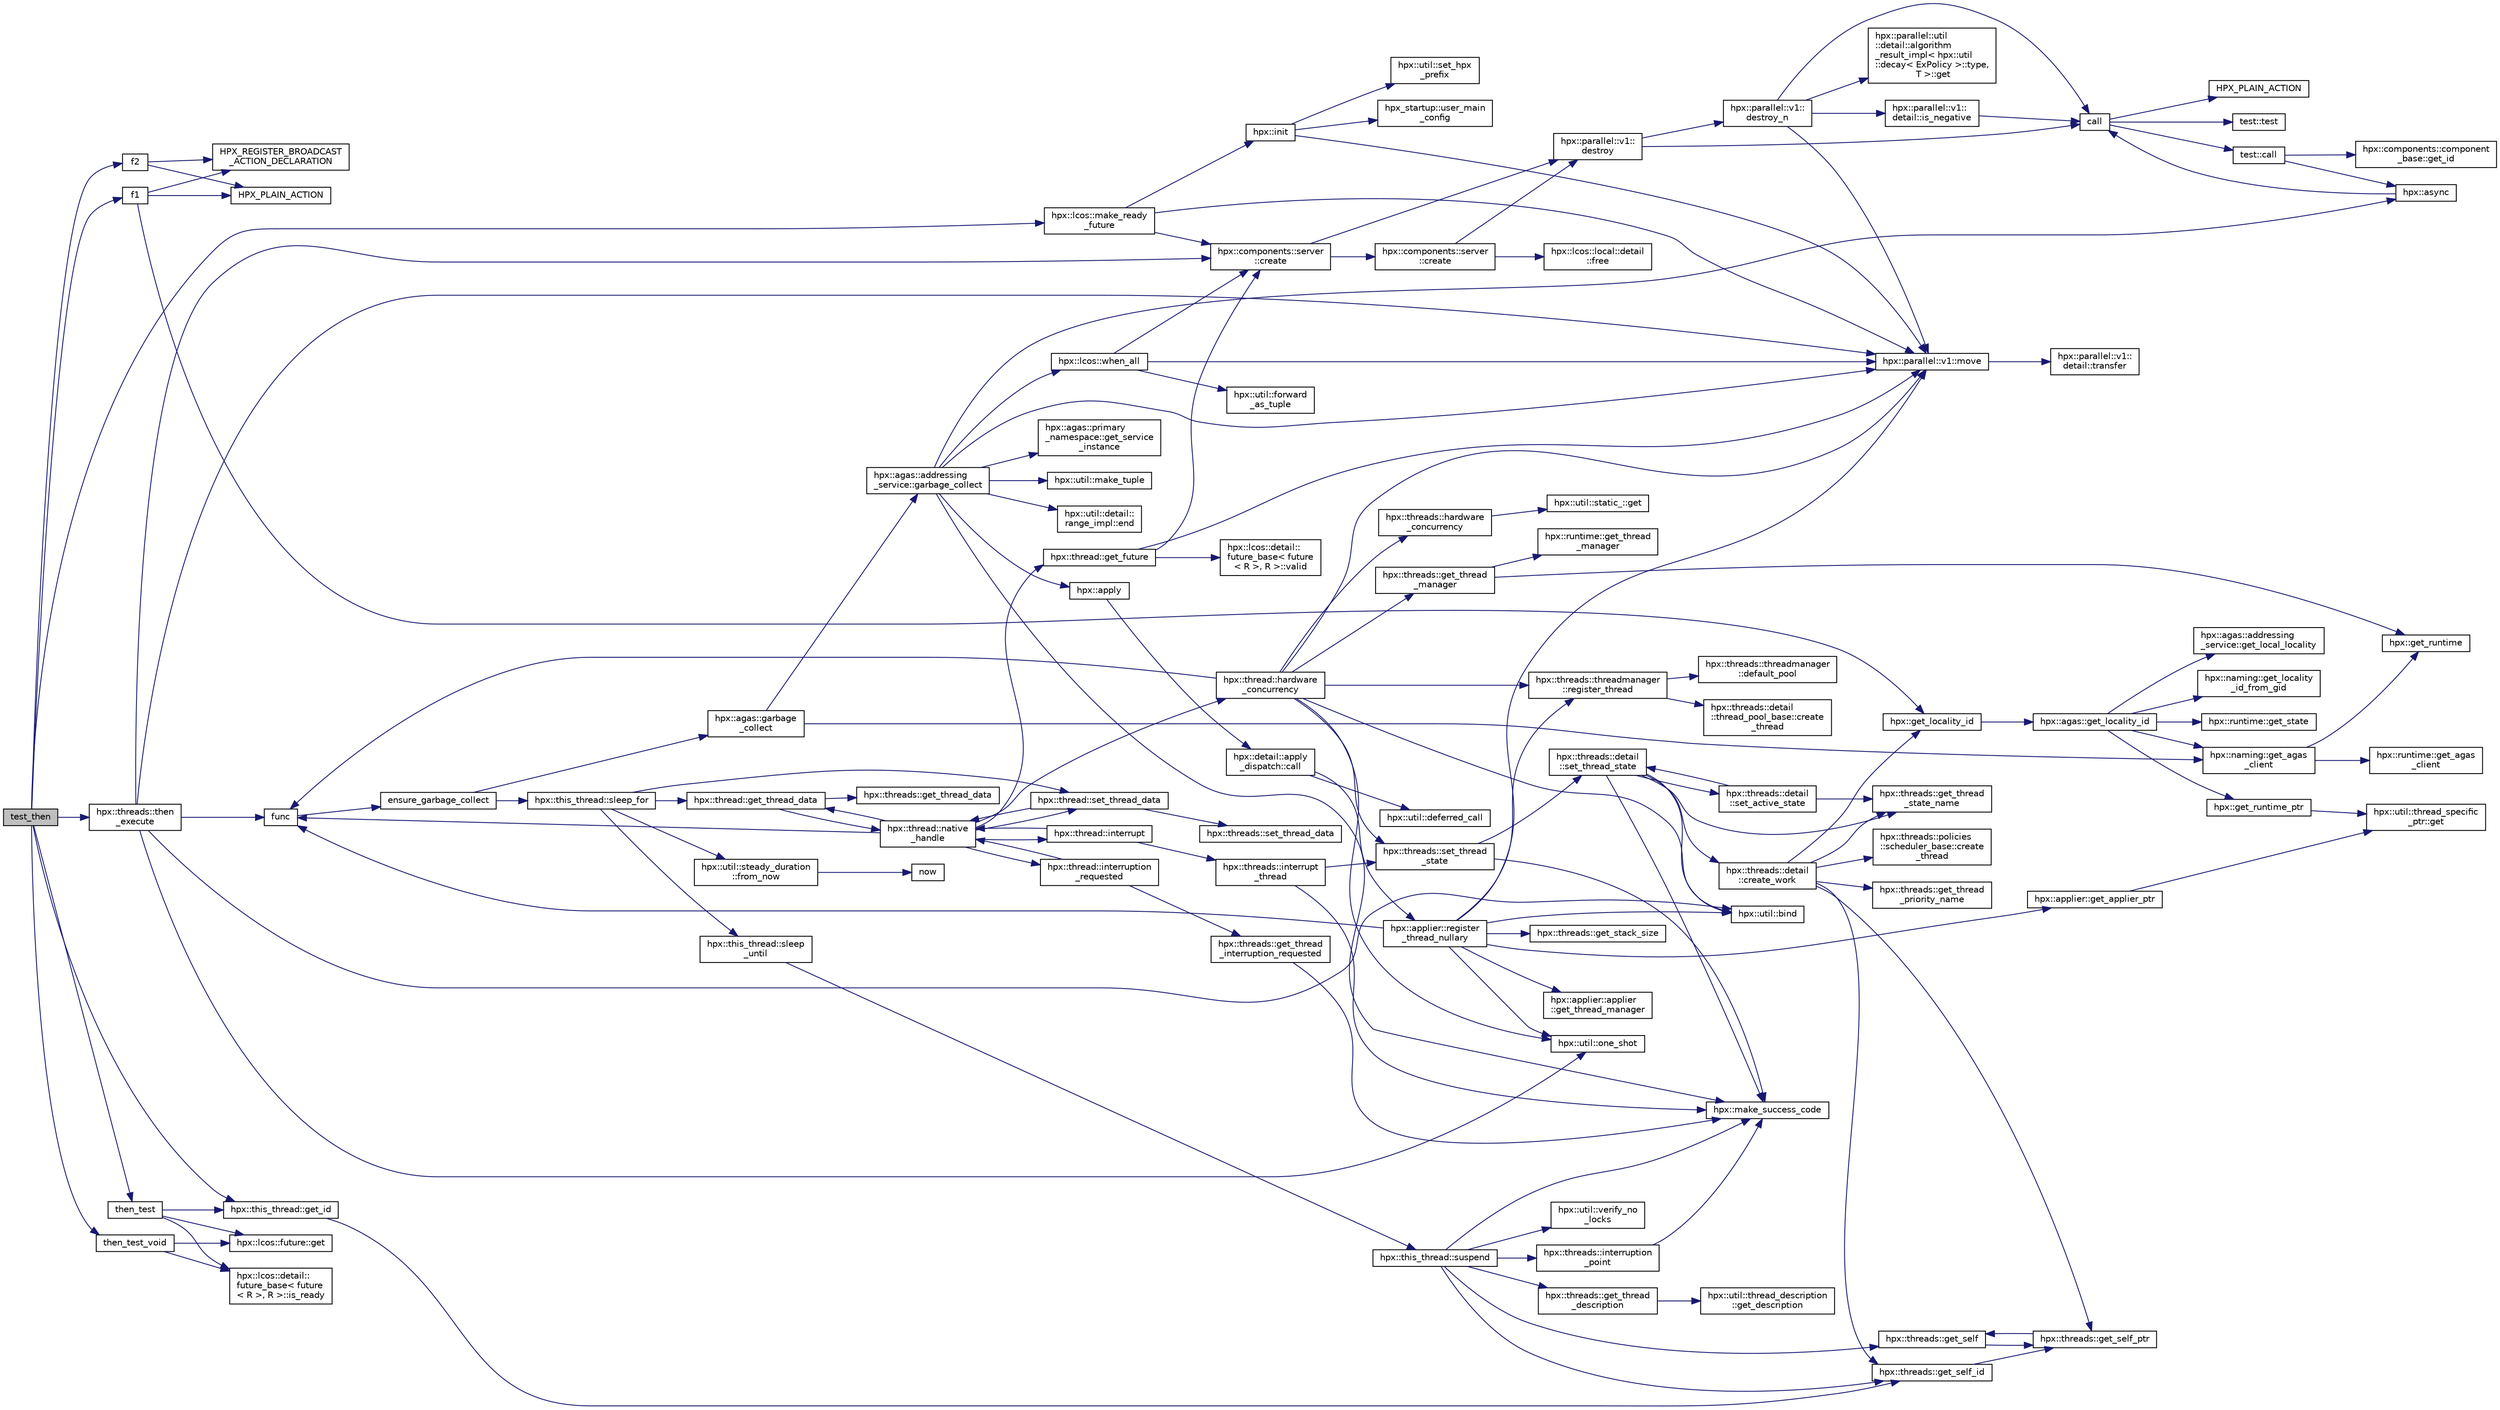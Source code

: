 digraph "test_then"
{
  edge [fontname="Helvetica",fontsize="10",labelfontname="Helvetica",labelfontsize="10"];
  node [fontname="Helvetica",fontsize="10",shape=record];
  rankdir="LR";
  Node360 [label="test_then",height=0.2,width=0.4,color="black", fillcolor="grey75", style="filled", fontcolor="black"];
  Node360 -> Node361 [color="midnightblue",fontsize="10",style="solid",fontname="Helvetica"];
  Node361 [label="f1",height=0.2,width=0.4,color="black", fillcolor="white", style="filled",URL="$d8/d8b/broadcast_8cpp.html#a1751fbd41f2529b84514a9dbd767959a"];
  Node361 -> Node362 [color="midnightblue",fontsize="10",style="solid",fontname="Helvetica"];
  Node362 [label="hpx::get_locality_id",height=0.2,width=0.4,color="black", fillcolor="white", style="filled",URL="$d8/d83/namespacehpx.html#a158d7c54a657bb364c1704033010697b",tooltip="Return the number of the locality this function is being called from. "];
  Node362 -> Node363 [color="midnightblue",fontsize="10",style="solid",fontname="Helvetica"];
  Node363 [label="hpx::agas::get_locality_id",height=0.2,width=0.4,color="black", fillcolor="white", style="filled",URL="$dc/d54/namespacehpx_1_1agas.html#a491cc2ddecdf0f1a9129900caa6a4d3e"];
  Node363 -> Node364 [color="midnightblue",fontsize="10",style="solid",fontname="Helvetica"];
  Node364 [label="hpx::get_runtime_ptr",height=0.2,width=0.4,color="black", fillcolor="white", style="filled",URL="$d8/d83/namespacehpx.html#af29daf2bb3e01b4d6495a1742b6cce64"];
  Node364 -> Node365 [color="midnightblue",fontsize="10",style="solid",fontname="Helvetica"];
  Node365 [label="hpx::util::thread_specific\l_ptr::get",height=0.2,width=0.4,color="black", fillcolor="white", style="filled",URL="$d4/d4c/structhpx_1_1util_1_1thread__specific__ptr.html#a3b27d8520710478aa41d1f74206bdba9"];
  Node363 -> Node366 [color="midnightblue",fontsize="10",style="solid",fontname="Helvetica"];
  Node366 [label="hpx::runtime::get_state",height=0.2,width=0.4,color="black", fillcolor="white", style="filled",URL="$d0/d7b/classhpx_1_1runtime.html#ab405f80e060dac95d624520f38b0524c"];
  Node363 -> Node367 [color="midnightblue",fontsize="10",style="solid",fontname="Helvetica"];
  Node367 [label="hpx::naming::get_agas\l_client",height=0.2,width=0.4,color="black", fillcolor="white", style="filled",URL="$d4/dc9/namespacehpx_1_1naming.html#a0408fffd5d34b620712a801b0ae3b032"];
  Node367 -> Node368 [color="midnightblue",fontsize="10",style="solid",fontname="Helvetica"];
  Node368 [label="hpx::get_runtime",height=0.2,width=0.4,color="black", fillcolor="white", style="filled",URL="$d8/d83/namespacehpx.html#aef902cc6c7dd3b9fbadf34d1e850a070"];
  Node367 -> Node369 [color="midnightblue",fontsize="10",style="solid",fontname="Helvetica"];
  Node369 [label="hpx::runtime::get_agas\l_client",height=0.2,width=0.4,color="black", fillcolor="white", style="filled",URL="$d0/d7b/classhpx_1_1runtime.html#aeb5dddd30d6b9861669af8ad44d1a96a"];
  Node363 -> Node370 [color="midnightblue",fontsize="10",style="solid",fontname="Helvetica"];
  Node370 [label="hpx::agas::addressing\l_service::get_local_locality",height=0.2,width=0.4,color="black", fillcolor="white", style="filled",URL="$db/d58/structhpx_1_1agas_1_1addressing__service.html#ab52c19a37c2a7a006c6c15f90ad0539c"];
  Node363 -> Node371 [color="midnightblue",fontsize="10",style="solid",fontname="Helvetica"];
  Node371 [label="hpx::naming::get_locality\l_id_from_gid",height=0.2,width=0.4,color="black", fillcolor="white", style="filled",URL="$d4/dc9/namespacehpx_1_1naming.html#a7fd43037784560bd04fda9b49e33529f"];
  Node361 -> Node372 [color="midnightblue",fontsize="10",style="solid",fontname="Helvetica"];
  Node372 [label="HPX_PLAIN_ACTION",height=0.2,width=0.4,color="black", fillcolor="white", style="filled",URL="$d8/d8b/broadcast_8cpp.html#a19685a0394ce6a99351f7a679f6eeefc"];
  Node361 -> Node373 [color="midnightblue",fontsize="10",style="solid",fontname="Helvetica"];
  Node373 [label="HPX_REGISTER_BROADCAST\l_ACTION_DECLARATION",height=0.2,width=0.4,color="black", fillcolor="white", style="filled",URL="$d7/d38/addressing__service_8cpp.html#a573d764d9cb34eec46a4bdffcf07875f"];
  Node360 -> Node374 [color="midnightblue",fontsize="10",style="solid",fontname="Helvetica"];
  Node374 [label="hpx::lcos::make_ready\l_future",height=0.2,width=0.4,color="black", fillcolor="white", style="filled",URL="$d2/dc9/namespacehpx_1_1lcos.html#a42997564ddfde91d475b8a2cea8f53e4"];
  Node374 -> Node375 [color="midnightblue",fontsize="10",style="solid",fontname="Helvetica"];
  Node375 [label="hpx::init",height=0.2,width=0.4,color="black", fillcolor="white", style="filled",URL="$d8/d83/namespacehpx.html#a3c694ea960b47c56b33351ba16e3d76b",tooltip="Main entry point for launching the HPX runtime system. "];
  Node375 -> Node376 [color="midnightblue",fontsize="10",style="solid",fontname="Helvetica"];
  Node376 [label="hpx::util::set_hpx\l_prefix",height=0.2,width=0.4,color="black", fillcolor="white", style="filled",URL="$df/dad/namespacehpx_1_1util.html#ae40a23c1ba0a48d9304dcf717a95793e"];
  Node375 -> Node377 [color="midnightblue",fontsize="10",style="solid",fontname="Helvetica"];
  Node377 [label="hpx_startup::user_main\l_config",height=0.2,width=0.4,color="black", fillcolor="white", style="filled",URL="$d3/dd2/namespacehpx__startup.html#aaac571d88bd3912a4225a23eb3261637"];
  Node375 -> Node378 [color="midnightblue",fontsize="10",style="solid",fontname="Helvetica"];
  Node378 [label="hpx::parallel::v1::move",height=0.2,width=0.4,color="black", fillcolor="white", style="filled",URL="$db/db9/namespacehpx_1_1parallel_1_1v1.html#aa7c4ede081ce786c9d1eb1adff495cfc"];
  Node378 -> Node379 [color="midnightblue",fontsize="10",style="solid",fontname="Helvetica"];
  Node379 [label="hpx::parallel::v1::\ldetail::transfer",height=0.2,width=0.4,color="black", fillcolor="white", style="filled",URL="$d2/ddd/namespacehpx_1_1parallel_1_1v1_1_1detail.html#ab1b56a05e1885ca7cc7ffa1804dd2f3c"];
  Node374 -> Node380 [color="midnightblue",fontsize="10",style="solid",fontname="Helvetica"];
  Node380 [label="hpx::components::server\l::create",height=0.2,width=0.4,color="black", fillcolor="white", style="filled",URL="$d2/da2/namespacehpx_1_1components_1_1server.html#ac776c89f3d68ceb910e8cee9fa937ab4",tooltip="Create arrays of components using their default constructor. "];
  Node380 -> Node381 [color="midnightblue",fontsize="10",style="solid",fontname="Helvetica"];
  Node381 [label="hpx::components::server\l::create",height=0.2,width=0.4,color="black", fillcolor="white", style="filled",URL="$d2/da2/namespacehpx_1_1components_1_1server.html#a77d26de181c97b444565e230577981bd"];
  Node381 -> Node382 [color="midnightblue",fontsize="10",style="solid",fontname="Helvetica"];
  Node382 [label="hpx::lcos::local::detail\l::free",height=0.2,width=0.4,color="black", fillcolor="white", style="filled",URL="$d4/dcb/namespacehpx_1_1lcos_1_1local_1_1detail.html#a55a940f019734e9bb045dc123cd80e48"];
  Node381 -> Node383 [color="midnightblue",fontsize="10",style="solid",fontname="Helvetica"];
  Node383 [label="hpx::parallel::v1::\ldestroy",height=0.2,width=0.4,color="black", fillcolor="white", style="filled",URL="$db/db9/namespacehpx_1_1parallel_1_1v1.html#acf303558375048e8a7cc9a2c2e09477f"];
  Node383 -> Node384 [color="midnightblue",fontsize="10",style="solid",fontname="Helvetica"];
  Node384 [label="call",height=0.2,width=0.4,color="black", fillcolor="white", style="filled",URL="$d2/d67/promise__1620_8cpp.html#a58357f0b82bc761e1d0b9091ed563a70"];
  Node384 -> Node385 [color="midnightblue",fontsize="10",style="solid",fontname="Helvetica"];
  Node385 [label="test::test",height=0.2,width=0.4,color="black", fillcolor="white", style="filled",URL="$d8/d89/structtest.html#ab42d5ece712d716b04cb3f686f297a26"];
  Node384 -> Node386 [color="midnightblue",fontsize="10",style="solid",fontname="Helvetica"];
  Node386 [label="HPX_PLAIN_ACTION",height=0.2,width=0.4,color="black", fillcolor="white", style="filled",URL="$d2/d67/promise__1620_8cpp.html#ab96aab827a4b1fcaf66cfe0ba83fef23"];
  Node384 -> Node387 [color="midnightblue",fontsize="10",style="solid",fontname="Helvetica"];
  Node387 [label="test::call",height=0.2,width=0.4,color="black", fillcolor="white", style="filled",URL="$d8/d89/structtest.html#aeb29e7ed6518b9426ccf1344c52620ae"];
  Node387 -> Node388 [color="midnightblue",fontsize="10",style="solid",fontname="Helvetica"];
  Node388 [label="hpx::async",height=0.2,width=0.4,color="black", fillcolor="white", style="filled",URL="$d8/d83/namespacehpx.html#acb7d8e37b73b823956ce144f9a57eaa4"];
  Node388 -> Node384 [color="midnightblue",fontsize="10",style="solid",fontname="Helvetica"];
  Node387 -> Node389 [color="midnightblue",fontsize="10",style="solid",fontname="Helvetica"];
  Node389 [label="hpx::components::component\l_base::get_id",height=0.2,width=0.4,color="black", fillcolor="white", style="filled",URL="$d2/de6/classhpx_1_1components_1_1component__base.html#a4c8fd93514039bdf01c48d66d82b19cd"];
  Node383 -> Node390 [color="midnightblue",fontsize="10",style="solid",fontname="Helvetica"];
  Node390 [label="hpx::parallel::v1::\ldestroy_n",height=0.2,width=0.4,color="black", fillcolor="white", style="filled",URL="$db/db9/namespacehpx_1_1parallel_1_1v1.html#a71d0691132a300690163f5636bcd5bd3"];
  Node390 -> Node391 [color="midnightblue",fontsize="10",style="solid",fontname="Helvetica"];
  Node391 [label="hpx::parallel::v1::\ldetail::is_negative",height=0.2,width=0.4,color="black", fillcolor="white", style="filled",URL="$d2/ddd/namespacehpx_1_1parallel_1_1v1_1_1detail.html#adf2e40fc4b20ad0fd442ee3118a4d527"];
  Node391 -> Node384 [color="midnightblue",fontsize="10",style="solid",fontname="Helvetica"];
  Node390 -> Node392 [color="midnightblue",fontsize="10",style="solid",fontname="Helvetica"];
  Node392 [label="hpx::parallel::util\l::detail::algorithm\l_result_impl\< hpx::util\l::decay\< ExPolicy \>::type,\l T \>::get",height=0.2,width=0.4,color="black", fillcolor="white", style="filled",URL="$d2/d42/structhpx_1_1parallel_1_1util_1_1detail_1_1algorithm__result__impl.html#ab5b051e8ec74eff5e0e62fd63f5d377e"];
  Node390 -> Node378 [color="midnightblue",fontsize="10",style="solid",fontname="Helvetica"];
  Node390 -> Node384 [color="midnightblue",fontsize="10",style="solid",fontname="Helvetica"];
  Node380 -> Node383 [color="midnightblue",fontsize="10",style="solid",fontname="Helvetica"];
  Node374 -> Node378 [color="midnightblue",fontsize="10",style="solid",fontname="Helvetica"];
  Node360 -> Node393 [color="midnightblue",fontsize="10",style="solid",fontname="Helvetica"];
  Node393 [label="hpx::threads::then\l_execute",height=0.2,width=0.4,color="black", fillcolor="white", style="filled",URL="$d7/d28/namespacehpx_1_1threads.html#a031a2594524c966fa0cb24810642e638"];
  Node393 -> Node394 [color="midnightblue",fontsize="10",style="solid",fontname="Helvetica"];
  Node394 [label="func",height=0.2,width=0.4,color="black", fillcolor="white", style="filled",URL="$d8/dfd/id__type__ref__counting__1032_8cpp.html#ab811b86ea5107ffb3351fcaa29d2c652"];
  Node394 -> Node395 [color="midnightblue",fontsize="10",style="solid",fontname="Helvetica"];
  Node395 [label="ensure_garbage_collect",height=0.2,width=0.4,color="black", fillcolor="white", style="filled",URL="$d8/dfd/id__type__ref__counting__1032_8cpp.html#a5264b94bf7c262ac0e521fb290d476d5"];
  Node395 -> Node396 [color="midnightblue",fontsize="10",style="solid",fontname="Helvetica"];
  Node396 [label="hpx::this_thread::sleep_for",height=0.2,width=0.4,color="black", fillcolor="white", style="filled",URL="$d9/d52/namespacehpx_1_1this__thread.html#afc042a5a5fa52eef2d1d177a343435cf"];
  Node396 -> Node397 [color="midnightblue",fontsize="10",style="solid",fontname="Helvetica"];
  Node397 [label="hpx::this_thread::sleep\l_until",height=0.2,width=0.4,color="black", fillcolor="white", style="filled",URL="$d9/d52/namespacehpx_1_1this__thread.html#ae12a853980115b23ff0ab8ca06622658"];
  Node397 -> Node398 [color="midnightblue",fontsize="10",style="solid",fontname="Helvetica"];
  Node398 [label="hpx::this_thread::suspend",height=0.2,width=0.4,color="black", fillcolor="white", style="filled",URL="$d9/d52/namespacehpx_1_1this__thread.html#aca220026fb3014c0881d129fe31c0073"];
  Node398 -> Node399 [color="midnightblue",fontsize="10",style="solid",fontname="Helvetica"];
  Node399 [label="hpx::threads::get_self",height=0.2,width=0.4,color="black", fillcolor="white", style="filled",URL="$d7/d28/namespacehpx_1_1threads.html#a07daf4d6d29233f20d66d41ab7b5b8e8"];
  Node399 -> Node400 [color="midnightblue",fontsize="10",style="solid",fontname="Helvetica"];
  Node400 [label="hpx::threads::get_self_ptr",height=0.2,width=0.4,color="black", fillcolor="white", style="filled",URL="$d7/d28/namespacehpx_1_1threads.html#a22877ae347ad884cde3a51397dad6c53"];
  Node400 -> Node399 [color="midnightblue",fontsize="10",style="solid",fontname="Helvetica"];
  Node398 -> Node401 [color="midnightblue",fontsize="10",style="solid",fontname="Helvetica"];
  Node401 [label="hpx::threads::get_self_id",height=0.2,width=0.4,color="black", fillcolor="white", style="filled",URL="$d7/d28/namespacehpx_1_1threads.html#afafe0f900b9fac3d4ed3c747625c1cfe"];
  Node401 -> Node400 [color="midnightblue",fontsize="10",style="solid",fontname="Helvetica"];
  Node398 -> Node402 [color="midnightblue",fontsize="10",style="solid",fontname="Helvetica"];
  Node402 [label="hpx::threads::interruption\l_point",height=0.2,width=0.4,color="black", fillcolor="white", style="filled",URL="$d7/d28/namespacehpx_1_1threads.html#ada6ec56a12b050707311d8c628089059"];
  Node402 -> Node403 [color="midnightblue",fontsize="10",style="solid",fontname="Helvetica"];
  Node403 [label="hpx::make_success_code",height=0.2,width=0.4,color="black", fillcolor="white", style="filled",URL="$d8/d83/namespacehpx.html#a0e8512a8f49e2a6c8185061181419d8f",tooltip="Returns error_code(hpx::success, \"success\", mode). "];
  Node398 -> Node404 [color="midnightblue",fontsize="10",style="solid",fontname="Helvetica"];
  Node404 [label="hpx::util::verify_no\l_locks",height=0.2,width=0.4,color="black", fillcolor="white", style="filled",URL="$df/dad/namespacehpx_1_1util.html#ae0e1837ee6f09b79b26c2e788d2e9fc9"];
  Node398 -> Node405 [color="midnightblue",fontsize="10",style="solid",fontname="Helvetica"];
  Node405 [label="hpx::threads::get_thread\l_description",height=0.2,width=0.4,color="black", fillcolor="white", style="filled",URL="$d7/d28/namespacehpx_1_1threads.html#a42fc18a7a680f4e8bc633a4b4c956701"];
  Node405 -> Node406 [color="midnightblue",fontsize="10",style="solid",fontname="Helvetica"];
  Node406 [label="hpx::util::thread_description\l::get_description",height=0.2,width=0.4,color="black", fillcolor="white", style="filled",URL="$df/d9e/structhpx_1_1util_1_1thread__description.html#a8c834e14eca6eb228188022577f9f952"];
  Node398 -> Node403 [color="midnightblue",fontsize="10",style="solid",fontname="Helvetica"];
  Node396 -> Node407 [color="midnightblue",fontsize="10",style="solid",fontname="Helvetica"];
  Node407 [label="hpx::util::steady_duration\l::from_now",height=0.2,width=0.4,color="black", fillcolor="white", style="filled",URL="$d9/d4f/classhpx_1_1util_1_1steady__duration.html#a0132206d767cd0f7395507b40111a153"];
  Node407 -> Node408 [color="midnightblue",fontsize="10",style="solid",fontname="Helvetica"];
  Node408 [label="now",height=0.2,width=0.4,color="black", fillcolor="white", style="filled",URL="$de/db3/1d__stencil__1__omp_8cpp.html#a89e9667753dccfac455bd37a7a3a7b16"];
  Node396 -> Node409 [color="midnightblue",fontsize="10",style="solid",fontname="Helvetica"];
  Node409 [label="hpx::thread::get_thread_data",height=0.2,width=0.4,color="black", fillcolor="white", style="filled",URL="$de/d9b/classhpx_1_1thread.html#a4535ef82cec3b953d2c941d20e3e3904"];
  Node409 -> Node410 [color="midnightblue",fontsize="10",style="solid",fontname="Helvetica"];
  Node410 [label="hpx::threads::get_thread_data",height=0.2,width=0.4,color="black", fillcolor="white", style="filled",URL="$d7/d28/namespacehpx_1_1threads.html#a8737931ff6303807225f735b2b384ae4"];
  Node409 -> Node411 [color="midnightblue",fontsize="10",style="solid",fontname="Helvetica"];
  Node411 [label="hpx::thread::native\l_handle",height=0.2,width=0.4,color="black", fillcolor="white", style="filled",URL="$de/d9b/classhpx_1_1thread.html#acf48190d264ab64c1c4ec99d0b421b5a"];
  Node411 -> Node412 [color="midnightblue",fontsize="10",style="solid",fontname="Helvetica"];
  Node412 [label="hpx::thread::hardware\l_concurrency",height=0.2,width=0.4,color="black", fillcolor="white", style="filled",URL="$de/d9b/classhpx_1_1thread.html#a8e4fff210e02485ba493bc3a2a956c03"];
  Node412 -> Node413 [color="midnightblue",fontsize="10",style="solid",fontname="Helvetica"];
  Node413 [label="hpx::threads::hardware\l_concurrency",height=0.2,width=0.4,color="black", fillcolor="white", style="filled",URL="$d7/d28/namespacehpx_1_1threads.html#aa8752a235478d2ad7b5ac467b63ab527"];
  Node413 -> Node414 [color="midnightblue",fontsize="10",style="solid",fontname="Helvetica"];
  Node414 [label="hpx::util::static_::get",height=0.2,width=0.4,color="black", fillcolor="white", style="filled",URL="$d3/dbb/structhpx_1_1util_1_1static__.html#a2967c633948a3bf17a3b5405ef5a8318"];
  Node412 -> Node394 [color="midnightblue",fontsize="10",style="solid",fontname="Helvetica"];
  Node412 -> Node415 [color="midnightblue",fontsize="10",style="solid",fontname="Helvetica"];
  Node415 [label="hpx::util::bind",height=0.2,width=0.4,color="black", fillcolor="white", style="filled",URL="$df/dad/namespacehpx_1_1util.html#ad844caedf82a0173d6909d910c3e48c6"];
  Node412 -> Node416 [color="midnightblue",fontsize="10",style="solid",fontname="Helvetica"];
  Node416 [label="hpx::util::one_shot",height=0.2,width=0.4,color="black", fillcolor="white", style="filled",URL="$df/dad/namespacehpx_1_1util.html#a273e61be42a72415291e0ec0a4f28c7a"];
  Node412 -> Node378 [color="midnightblue",fontsize="10",style="solid",fontname="Helvetica"];
  Node412 -> Node417 [color="midnightblue",fontsize="10",style="solid",fontname="Helvetica"];
  Node417 [label="hpx::threads::get_thread\l_manager",height=0.2,width=0.4,color="black", fillcolor="white", style="filled",URL="$d7/d28/namespacehpx_1_1threads.html#a076973c3a53beadde7d967e22c4f6cce"];
  Node417 -> Node368 [color="midnightblue",fontsize="10",style="solid",fontname="Helvetica"];
  Node417 -> Node418 [color="midnightblue",fontsize="10",style="solid",fontname="Helvetica"];
  Node418 [label="hpx::runtime::get_thread\l_manager",height=0.2,width=0.4,color="black", fillcolor="white", style="filled",URL="$d0/d7b/classhpx_1_1runtime.html#a865b12d57fcd44a8d3dda3e35414f563"];
  Node412 -> Node419 [color="midnightblue",fontsize="10",style="solid",fontname="Helvetica"];
  Node419 [label="hpx::threads::threadmanager\l::register_thread",height=0.2,width=0.4,color="black", fillcolor="white", style="filled",URL="$d5/daa/classhpx_1_1threads_1_1threadmanager.html#a7f79c7578e08a60ca45eb276ce8133d8"];
  Node419 -> Node420 [color="midnightblue",fontsize="10",style="solid",fontname="Helvetica"];
  Node420 [label="hpx::threads::threadmanager\l::default_pool",height=0.2,width=0.4,color="black", fillcolor="white", style="filled",URL="$d5/daa/classhpx_1_1threads_1_1threadmanager.html#a851f067d03b5dd1c5e6a9a6a841e05df"];
  Node419 -> Node421 [color="midnightblue",fontsize="10",style="solid",fontname="Helvetica"];
  Node421 [label="hpx::threads::detail\l::thread_pool_base::create\l_thread",height=0.2,width=0.4,color="black", fillcolor="white", style="filled",URL="$de/dae/classhpx_1_1threads_1_1detail_1_1thread__pool__base.html#ad35d3779eef6f4528e62a26d71b34b34"];
  Node412 -> Node422 [color="midnightblue",fontsize="10",style="solid",fontname="Helvetica"];
  Node422 [label="hpx::threads::set_thread\l_state",height=0.2,width=0.4,color="black", fillcolor="white", style="filled",URL="$d7/d28/namespacehpx_1_1threads.html#ac0690ad16ad778bcc79dcd727cc33025",tooltip="Set the thread state of the thread referenced by the thread_id id. "];
  Node422 -> Node403 [color="midnightblue",fontsize="10",style="solid",fontname="Helvetica"];
  Node422 -> Node423 [color="midnightblue",fontsize="10",style="solid",fontname="Helvetica"];
  Node423 [label="hpx::threads::detail\l::set_thread_state",height=0.2,width=0.4,color="black", fillcolor="white", style="filled",URL="$d2/dd1/namespacehpx_1_1threads_1_1detail.html#af85ddc854c4a149bf1738eb1b111b9ab"];
  Node423 -> Node424 [color="midnightblue",fontsize="10",style="solid",fontname="Helvetica"];
  Node424 [label="hpx::threads::get_thread\l_state_name",height=0.2,width=0.4,color="black", fillcolor="white", style="filled",URL="$d7/d28/namespacehpx_1_1threads.html#a26f91ea8d2195f165c033241c5cd11db"];
  Node423 -> Node403 [color="midnightblue",fontsize="10",style="solid",fontname="Helvetica"];
  Node423 -> Node415 [color="midnightblue",fontsize="10",style="solid",fontname="Helvetica"];
  Node423 -> Node425 [color="midnightblue",fontsize="10",style="solid",fontname="Helvetica"];
  Node425 [label="hpx::threads::detail\l::set_active_state",height=0.2,width=0.4,color="black", fillcolor="white", style="filled",URL="$d2/dd1/namespacehpx_1_1threads_1_1detail.html#a45884a5bf04ad66a4f259231a3947e76"];
  Node425 -> Node424 [color="midnightblue",fontsize="10",style="solid",fontname="Helvetica"];
  Node425 -> Node423 [color="midnightblue",fontsize="10",style="solid",fontname="Helvetica"];
  Node423 -> Node426 [color="midnightblue",fontsize="10",style="solid",fontname="Helvetica"];
  Node426 [label="hpx::threads::detail\l::create_work",height=0.2,width=0.4,color="black", fillcolor="white", style="filled",URL="$d2/dd1/namespacehpx_1_1threads_1_1detail.html#ae22384a3c1b1a1940032fad068fb54b1"];
  Node426 -> Node424 [color="midnightblue",fontsize="10",style="solid",fontname="Helvetica"];
  Node426 -> Node427 [color="midnightblue",fontsize="10",style="solid",fontname="Helvetica"];
  Node427 [label="hpx::threads::get_thread\l_priority_name",height=0.2,width=0.4,color="black", fillcolor="white", style="filled",URL="$d7/d28/namespacehpx_1_1threads.html#a9c6b2fec0c1cf5b06ff83ce756ca6d42"];
  Node426 -> Node400 [color="midnightblue",fontsize="10",style="solid",fontname="Helvetica"];
  Node426 -> Node401 [color="midnightblue",fontsize="10",style="solid",fontname="Helvetica"];
  Node426 -> Node362 [color="midnightblue",fontsize="10",style="solid",fontname="Helvetica"];
  Node426 -> Node428 [color="midnightblue",fontsize="10",style="solid",fontname="Helvetica"];
  Node428 [label="hpx::threads::policies\l::scheduler_base::create\l_thread",height=0.2,width=0.4,color="black", fillcolor="white", style="filled",URL="$dd/d7e/structhpx_1_1threads_1_1policies_1_1scheduler__base.html#ad3b05cd7f363cc8e8410ce368c3794e0"];
  Node411 -> Node429 [color="midnightblue",fontsize="10",style="solid",fontname="Helvetica"];
  Node429 [label="hpx::thread::interrupt",height=0.2,width=0.4,color="black", fillcolor="white", style="filled",URL="$de/d9b/classhpx_1_1thread.html#ac34d0d033aa743c476a79dbc2e1a8a39"];
  Node429 -> Node430 [color="midnightblue",fontsize="10",style="solid",fontname="Helvetica"];
  Node430 [label="hpx::threads::interrupt\l_thread",height=0.2,width=0.4,color="black", fillcolor="white", style="filled",URL="$d7/d28/namespacehpx_1_1threads.html#a6bdda1a2aab61b9b13d274b5155d7e73"];
  Node430 -> Node403 [color="midnightblue",fontsize="10",style="solid",fontname="Helvetica"];
  Node430 -> Node422 [color="midnightblue",fontsize="10",style="solid",fontname="Helvetica"];
  Node429 -> Node411 [color="midnightblue",fontsize="10",style="solid",fontname="Helvetica"];
  Node411 -> Node431 [color="midnightblue",fontsize="10",style="solid",fontname="Helvetica"];
  Node431 [label="hpx::thread::interruption\l_requested",height=0.2,width=0.4,color="black", fillcolor="white", style="filled",URL="$de/d9b/classhpx_1_1thread.html#a33276bb4c20bbb0b1978944e18ef71b8"];
  Node431 -> Node432 [color="midnightblue",fontsize="10",style="solid",fontname="Helvetica"];
  Node432 [label="hpx::threads::get_thread\l_interruption_requested",height=0.2,width=0.4,color="black", fillcolor="white", style="filled",URL="$d7/d28/namespacehpx_1_1threads.html#ae64a7fdb8b5c8bac7be0c8282672a03b"];
  Node432 -> Node403 [color="midnightblue",fontsize="10",style="solid",fontname="Helvetica"];
  Node431 -> Node411 [color="midnightblue",fontsize="10",style="solid",fontname="Helvetica"];
  Node411 -> Node433 [color="midnightblue",fontsize="10",style="solid",fontname="Helvetica"];
  Node433 [label="hpx::thread::get_future",height=0.2,width=0.4,color="black", fillcolor="white", style="filled",URL="$de/d9b/classhpx_1_1thread.html#a87fdb0d8da826366fc190ed224900a64"];
  Node433 -> Node434 [color="midnightblue",fontsize="10",style="solid",fontname="Helvetica"];
  Node434 [label="hpx::lcos::detail::\lfuture_base\< future\l\< R \>, R \>::valid",height=0.2,width=0.4,color="black", fillcolor="white", style="filled",URL="$d5/dd7/classhpx_1_1lcos_1_1detail_1_1future__base.html#aaf7beb7374815614363033bd96573e75"];
  Node433 -> Node380 [color="midnightblue",fontsize="10",style="solid",fontname="Helvetica"];
  Node433 -> Node378 [color="midnightblue",fontsize="10",style="solid",fontname="Helvetica"];
  Node411 -> Node409 [color="midnightblue",fontsize="10",style="solid",fontname="Helvetica"];
  Node411 -> Node435 [color="midnightblue",fontsize="10",style="solid",fontname="Helvetica"];
  Node435 [label="hpx::thread::set_thread_data",height=0.2,width=0.4,color="black", fillcolor="white", style="filled",URL="$de/d9b/classhpx_1_1thread.html#a7317a3cf5251f3b33c990449570d4cea"];
  Node435 -> Node436 [color="midnightblue",fontsize="10",style="solid",fontname="Helvetica"];
  Node436 [label="hpx::threads::set_thread_data",height=0.2,width=0.4,color="black", fillcolor="white", style="filled",URL="$d7/d28/namespacehpx_1_1threads.html#a00a625acc149fce3ae38e4340454acf7"];
  Node435 -> Node411 [color="midnightblue",fontsize="10",style="solid",fontname="Helvetica"];
  Node411 -> Node394 [color="midnightblue",fontsize="10",style="solid",fontname="Helvetica"];
  Node396 -> Node435 [color="midnightblue",fontsize="10",style="solid",fontname="Helvetica"];
  Node395 -> Node437 [color="midnightblue",fontsize="10",style="solid",fontname="Helvetica"];
  Node437 [label="hpx::agas::garbage\l_collect",height=0.2,width=0.4,color="black", fillcolor="white", style="filled",URL="$dc/d54/namespacehpx_1_1agas.html#a951337adc4f9bd6df00a50737468e911"];
  Node437 -> Node367 [color="midnightblue",fontsize="10",style="solid",fontname="Helvetica"];
  Node437 -> Node438 [color="midnightblue",fontsize="10",style="solid",fontname="Helvetica"];
  Node438 [label="hpx::agas::addressing\l_service::garbage_collect",height=0.2,width=0.4,color="black", fillcolor="white", style="filled",URL="$db/d58/structhpx_1_1agas_1_1addressing__service.html#a87dcae0eacf6e62d5103ebf516d86f63"];
  Node438 -> Node403 [color="midnightblue",fontsize="10",style="solid",fontname="Helvetica"];
  Node438 -> Node439 [color="midnightblue",fontsize="10",style="solid",fontname="Helvetica"];
  Node439 [label="hpx::agas::primary\l_namespace::get_service\l_instance",height=0.2,width=0.4,color="black", fillcolor="white", style="filled",URL="$d1/d43/structhpx_1_1agas_1_1primary__namespace.html#a7630ff0f30ff8c23b13b4672c5350e2e"];
  Node438 -> Node440 [color="midnightblue",fontsize="10",style="solid",fontname="Helvetica"];
  Node440 [label="hpx::util::make_tuple",height=0.2,width=0.4,color="black", fillcolor="white", style="filled",URL="$df/dad/namespacehpx_1_1util.html#a06fa74211a987d208e013f400a9f5328"];
  Node438 -> Node441 [color="midnightblue",fontsize="10",style="solid",fontname="Helvetica"];
  Node441 [label="hpx::util::detail::\lrange_impl::end",height=0.2,width=0.4,color="black", fillcolor="white", style="filled",URL="$d4/d4a/namespacehpx_1_1util_1_1detail_1_1range__impl.html#afb2ea48b0902f52ee4d8b764807b4316"];
  Node438 -> Node442 [color="midnightblue",fontsize="10",style="solid",fontname="Helvetica"];
  Node442 [label="hpx::apply",height=0.2,width=0.4,color="black", fillcolor="white", style="filled",URL="$d8/d83/namespacehpx.html#aa87762f0db0731d385f3fdfdb25d59fc"];
  Node442 -> Node443 [color="midnightblue",fontsize="10",style="solid",fontname="Helvetica"];
  Node443 [label="hpx::detail::apply\l_dispatch::call",height=0.2,width=0.4,color="black", fillcolor="white", style="filled",URL="$db/de8/structhpx_1_1detail_1_1apply__dispatch.html#a0755fab16d281e74bcff0f8045be9459"];
  Node443 -> Node444 [color="midnightblue",fontsize="10",style="solid",fontname="Helvetica"];
  Node444 [label="hpx::applier::register\l_thread_nullary",height=0.2,width=0.4,color="black", fillcolor="white", style="filled",URL="$d8/dcb/namespacehpx_1_1applier.html#a401cd1145927e58d74d1eb52aaccd936"];
  Node444 -> Node445 [color="midnightblue",fontsize="10",style="solid",fontname="Helvetica"];
  Node445 [label="hpx::applier::get_applier_ptr",height=0.2,width=0.4,color="black", fillcolor="white", style="filled",URL="$d8/dcb/namespacehpx_1_1applier.html#a617483cf2b77ad3a0aa428ade7b35299"];
  Node445 -> Node365 [color="midnightblue",fontsize="10",style="solid",fontname="Helvetica"];
  Node444 -> Node394 [color="midnightblue",fontsize="10",style="solid",fontname="Helvetica"];
  Node444 -> Node415 [color="midnightblue",fontsize="10",style="solid",fontname="Helvetica"];
  Node444 -> Node416 [color="midnightblue",fontsize="10",style="solid",fontname="Helvetica"];
  Node444 -> Node378 [color="midnightblue",fontsize="10",style="solid",fontname="Helvetica"];
  Node444 -> Node446 [color="midnightblue",fontsize="10",style="solid",fontname="Helvetica"];
  Node446 [label="hpx::threads::get_stack_size",height=0.2,width=0.4,color="black", fillcolor="white", style="filled",URL="$d7/d28/namespacehpx_1_1threads.html#af597241b3c2785150be206737ca04aa6",tooltip="The get_stack_size function is part of the thread related API. It. "];
  Node444 -> Node447 [color="midnightblue",fontsize="10",style="solid",fontname="Helvetica"];
  Node447 [label="hpx::applier::applier\l::get_thread_manager",height=0.2,width=0.4,color="black", fillcolor="white", style="filled",URL="$da/dcb/classhpx_1_1applier_1_1applier.html#acc36d583973701e573be39da97bba866",tooltip="Access the thread-manager instance associated with this applier. "];
  Node444 -> Node419 [color="midnightblue",fontsize="10",style="solid",fontname="Helvetica"];
  Node443 -> Node448 [color="midnightblue",fontsize="10",style="solid",fontname="Helvetica"];
  Node448 [label="hpx::util::deferred_call",height=0.2,width=0.4,color="black", fillcolor="white", style="filled",URL="$df/dad/namespacehpx_1_1util.html#acdded623c658a7a3436f7e76bc9d881c"];
  Node438 -> Node378 [color="midnightblue",fontsize="10",style="solid",fontname="Helvetica"];
  Node438 -> Node388 [color="midnightblue",fontsize="10",style="solid",fontname="Helvetica"];
  Node438 -> Node449 [color="midnightblue",fontsize="10",style="solid",fontname="Helvetica"];
  Node449 [label="hpx::lcos::when_all",height=0.2,width=0.4,color="black", fillcolor="white", style="filled",URL="$d2/dc9/namespacehpx_1_1lcos.html#a1a6fb024d8690923fb185d5aee204d54"];
  Node449 -> Node450 [color="midnightblue",fontsize="10",style="solid",fontname="Helvetica"];
  Node450 [label="hpx::util::forward\l_as_tuple",height=0.2,width=0.4,color="black", fillcolor="white", style="filled",URL="$df/dad/namespacehpx_1_1util.html#ab7c31e3f24c3302a4f67b6735a6fa597"];
  Node449 -> Node378 [color="midnightblue",fontsize="10",style="solid",fontname="Helvetica"];
  Node449 -> Node380 [color="midnightblue",fontsize="10",style="solid",fontname="Helvetica"];
  Node393 -> Node415 [color="midnightblue",fontsize="10",style="solid",fontname="Helvetica"];
  Node393 -> Node416 [color="midnightblue",fontsize="10",style="solid",fontname="Helvetica"];
  Node393 -> Node378 [color="midnightblue",fontsize="10",style="solid",fontname="Helvetica"];
  Node393 -> Node380 [color="midnightblue",fontsize="10",style="solid",fontname="Helvetica"];
  Node360 -> Node451 [color="midnightblue",fontsize="10",style="solid",fontname="Helvetica"];
  Node451 [label="then_test",height=0.2,width=0.4,color="black", fillcolor="white", style="filled",URL="$d3/ded/minimal__sync__executor_8cpp.html#aca793ddc9144175c1f12e9331f072010"];
  Node451 -> Node452 [color="midnightblue",fontsize="10",style="solid",fontname="Helvetica"];
  Node452 [label="hpx::lcos::detail::\lfuture_base\< future\l\< R \>, R \>::is_ready",height=0.2,width=0.4,color="black", fillcolor="white", style="filled",URL="$d5/dd7/classhpx_1_1lcos_1_1detail_1_1future__base.html#a628625094362627e776fe22b68404111"];
  Node451 -> Node453 [color="midnightblue",fontsize="10",style="solid",fontname="Helvetica"];
  Node453 [label="hpx::lcos::future::get",height=0.2,width=0.4,color="black", fillcolor="white", style="filled",URL="$d0/d33/classhpx_1_1lcos_1_1future.html#a8c28269486d5620ac48af349f17bb41c"];
  Node451 -> Node454 [color="midnightblue",fontsize="10",style="solid",fontname="Helvetica"];
  Node454 [label="hpx::this_thread::get_id",height=0.2,width=0.4,color="black", fillcolor="white", style="filled",URL="$d9/d52/namespacehpx_1_1this__thread.html#a7af20818d0b5e9201ab9337d7023d47d"];
  Node454 -> Node401 [color="midnightblue",fontsize="10",style="solid",fontname="Helvetica"];
  Node360 -> Node454 [color="midnightblue",fontsize="10",style="solid",fontname="Helvetica"];
  Node360 -> Node455 [color="midnightblue",fontsize="10",style="solid",fontname="Helvetica"];
  Node455 [label="f2",height=0.2,width=0.4,color="black", fillcolor="white", style="filled",URL="$d8/d8b/broadcast_8cpp.html#a90b718127ae383af9c1b52fb8d5e1166"];
  Node455 -> Node372 [color="midnightblue",fontsize="10",style="solid",fontname="Helvetica"];
  Node455 -> Node373 [color="midnightblue",fontsize="10",style="solid",fontname="Helvetica"];
  Node360 -> Node456 [color="midnightblue",fontsize="10",style="solid",fontname="Helvetica"];
  Node456 [label="then_test_void",height=0.2,width=0.4,color="black", fillcolor="white", style="filled",URL="$d3/ded/minimal__sync__executor_8cpp.html#a6613acb6602bee5cdbcbea113eded717"];
  Node456 -> Node452 [color="midnightblue",fontsize="10",style="solid",fontname="Helvetica"];
  Node456 -> Node453 [color="midnightblue",fontsize="10",style="solid",fontname="Helvetica"];
}
